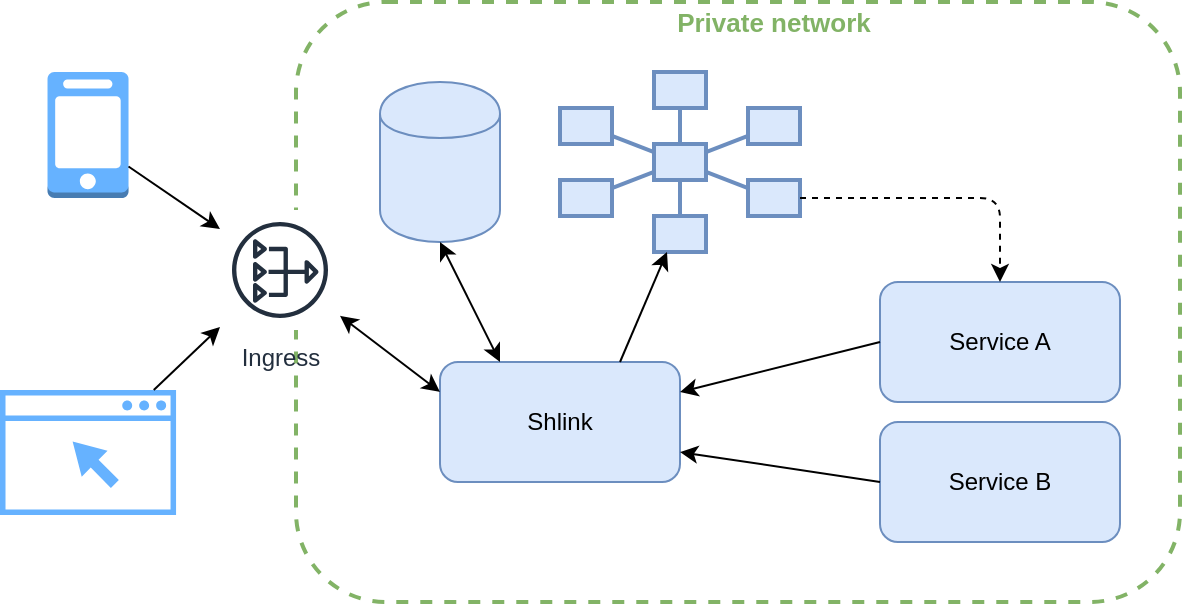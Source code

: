 <mxfile version="12.9.11" type="device"><diagram id="lzZ1CCQGHazYCOnVUSdc" name="Page-1"><mxGraphModel dx="2249" dy="739" grid="1" gridSize="10" guides="1" tooltips="1" connect="1" arrows="1" fold="1" page="1" pageScale="1" pageWidth="827" pageHeight="1169" math="0" shadow="0"><root><mxCell id="0"/><mxCell id="1" parent="0"/><mxCell id="QZyjQtXtQKDEPbbI0g_D-27" value="" style="rounded=1;whiteSpace=wrap;html=1;fillColor=none;strokeColor=#82b366;strokeWidth=2;dashed=1;" vertex="1" parent="1"><mxGeometry x="78" y="40" width="442" height="300" as="geometry"/></mxCell><mxCell id="QZyjQtXtQKDEPbbI0g_D-1" value="Shlink" style="rounded=1;whiteSpace=wrap;html=1;fillColor=#dae8fc;strokeColor=#6c8ebf;" vertex="1" parent="1"><mxGeometry x="150" y="220" width="120" height="60" as="geometry"/></mxCell><mxCell id="QZyjQtXtQKDEPbbI0g_D-2" value="" style="shape=cylinder;whiteSpace=wrap;html=1;boundedLbl=1;backgroundOutline=1;fillColor=#dae8fc;strokeColor=#6c8ebf;" vertex="1" parent="1"><mxGeometry x="120" y="80" width="60" height="80" as="geometry"/></mxCell><mxCell id="QZyjQtXtQKDEPbbI0g_D-3" value="" style="strokeWidth=2;dashed=0;align=center;fontSize=8;shape=rect;fillColor=#dae8fc;strokeColor=#6c8ebf;" vertex="1" parent="1"><mxGeometry x="257" y="75" width="26" height="18" as="geometry"/></mxCell><mxCell id="QZyjQtXtQKDEPbbI0g_D-4" value="" style="strokeWidth=2;dashed=0;align=center;fontSize=8;shape=rect;fillColor=#dae8fc;strokeColor=#6c8ebf;" vertex="1" parent="1"><mxGeometry x="210" y="93" width="26" height="18" as="geometry"/></mxCell><mxCell id="QZyjQtXtQKDEPbbI0g_D-5" value="" style="strokeWidth=2;dashed=0;align=center;fontSize=8;shape=rect;fillColor=#dae8fc;strokeColor=#6c8ebf;" vertex="1" parent="1"><mxGeometry x="304" y="93" width="26" height="18" as="geometry"/></mxCell><mxCell id="QZyjQtXtQKDEPbbI0g_D-6" value="" style="strokeWidth=2;dashed=0;align=center;fontSize=8;shape=rect;fillColor=#dae8fc;strokeColor=#6c8ebf;" vertex="1" parent="1"><mxGeometry x="210" y="129" width="26" height="18" as="geometry"/></mxCell><mxCell id="QZyjQtXtQKDEPbbI0g_D-7" value="" style="strokeWidth=2;dashed=0;align=center;fontSize=8;shape=rect;fillColor=#dae8fc;strokeColor=#6c8ebf;" vertex="1" parent="1"><mxGeometry x="304" y="129" width="26" height="18" as="geometry"/></mxCell><mxCell id="QZyjQtXtQKDEPbbI0g_D-8" value="" style="strokeWidth=2;dashed=0;align=center;fontSize=8;shape=rect;fillColor=#dae8fc;strokeColor=#6c8ebf;" vertex="1" parent="1"><mxGeometry x="257" y="147" width="26" height="18" as="geometry"/></mxCell><mxCell id="QZyjQtXtQKDEPbbI0g_D-9" value="" style="strokeWidth=2;dashed=0;align=center;fontSize=8;shape=rect;fillColor=#dae8fc;strokeColor=#6c8ebf;" vertex="1" parent="1"><mxGeometry x="257" y="111" width="26" height="18" as="geometry"/></mxCell><mxCell id="QZyjQtXtQKDEPbbI0g_D-10" value="" style="edgeStyle=none;endArrow=none;dashed=0;html=1;strokeWidth=2;fillColor=#dae8fc;strokeColor=#6c8ebf;" edge="1" source="QZyjQtXtQKDEPbbI0g_D-9" target="QZyjQtXtQKDEPbbI0g_D-3" parent="1"><mxGeometry relative="1" as="geometry"/></mxCell><mxCell id="QZyjQtXtQKDEPbbI0g_D-11" value="" style="edgeStyle=none;endArrow=none;dashed=0;html=1;strokeWidth=2;fillColor=#dae8fc;strokeColor=#6c8ebf;" edge="1" source="QZyjQtXtQKDEPbbI0g_D-9" target="QZyjQtXtQKDEPbbI0g_D-4" parent="1"><mxGeometry relative="1" as="geometry"/></mxCell><mxCell id="QZyjQtXtQKDEPbbI0g_D-12" value="" style="edgeStyle=none;endArrow=none;dashed=0;html=1;strokeWidth=2;fillColor=#dae8fc;strokeColor=#6c8ebf;" edge="1" source="QZyjQtXtQKDEPbbI0g_D-9" target="QZyjQtXtQKDEPbbI0g_D-5" parent="1"><mxGeometry relative="1" as="geometry"/></mxCell><mxCell id="QZyjQtXtQKDEPbbI0g_D-13" value="" style="edgeStyle=none;endArrow=none;dashed=0;html=1;strokeWidth=2;fillColor=#dae8fc;strokeColor=#6c8ebf;" edge="1" source="QZyjQtXtQKDEPbbI0g_D-9" target="QZyjQtXtQKDEPbbI0g_D-6" parent="1"><mxGeometry relative="1" as="geometry"/></mxCell><mxCell id="QZyjQtXtQKDEPbbI0g_D-14" value="" style="edgeStyle=none;endArrow=none;dashed=0;html=1;strokeWidth=2;fillColor=#dae8fc;strokeColor=#6c8ebf;" edge="1" source="QZyjQtXtQKDEPbbI0g_D-9" target="QZyjQtXtQKDEPbbI0g_D-7" parent="1"><mxGeometry relative="1" as="geometry"/></mxCell><mxCell id="QZyjQtXtQKDEPbbI0g_D-15" value="" style="edgeStyle=none;endArrow=none;dashed=0;html=1;strokeWidth=2;fillColor=#dae8fc;strokeColor=#6c8ebf;" edge="1" source="QZyjQtXtQKDEPbbI0g_D-9" target="QZyjQtXtQKDEPbbI0g_D-8" parent="1"><mxGeometry relative="1" as="geometry"/></mxCell><mxCell id="QZyjQtXtQKDEPbbI0g_D-18" value="Service A" style="rounded=1;whiteSpace=wrap;html=1;fillColor=#dae8fc;strokeColor=#6c8ebf;" vertex="1" parent="1"><mxGeometry x="370" y="180" width="120" height="60" as="geometry"/></mxCell><mxCell id="QZyjQtXtQKDEPbbI0g_D-19" value="Service B" style="rounded=1;whiteSpace=wrap;html=1;fillColor=#dae8fc;strokeColor=#6c8ebf;" vertex="1" parent="1"><mxGeometry x="370" y="250" width="120" height="60" as="geometry"/></mxCell><mxCell id="QZyjQtXtQKDEPbbI0g_D-21" value="" style="outlineConnect=0;dashed=0;verticalLabelPosition=bottom;verticalAlign=top;align=center;html=1;shape=mxgraph.aws3.mobile_client;fillColor=#66B2FF;gradientColor=none;" vertex="1" parent="1"><mxGeometry x="-46.24" y="75" width="40.5" height="63" as="geometry"/></mxCell><mxCell id="QZyjQtXtQKDEPbbI0g_D-26" value="" style="pointerEvents=1;shadow=0;dashed=0;html=1;strokeColor=none;fillColor=#66B2FF;aspect=fixed;labelPosition=center;verticalLabelPosition=bottom;verticalAlign=top;align=center;outlineConnect=0;shape=mxgraph.vvd.web_browser;fontColor=#FF3333;" vertex="1" parent="1"><mxGeometry x="-70" y="234" width="88.03" height="62.5" as="geometry"/></mxCell><mxCell id="QZyjQtXtQKDEPbbI0g_D-28" value="Ingress" style="outlineConnect=0;fontColor=#232F3E;gradientColor=none;strokeColor=#232F3E;fillColor=#ffffff;dashed=0;verticalLabelPosition=bottom;verticalAlign=top;align=center;html=1;fontSize=12;fontStyle=0;aspect=fixed;shape=mxgraph.aws4.resourceIcon;resIcon=mxgraph.aws4.nat_gateway;" vertex="1" parent="1"><mxGeometry x="40" y="144" width="60" height="60" as="geometry"/></mxCell><mxCell id="QZyjQtXtQKDEPbbI0g_D-30" value="" style="endArrow=classic;html=1;fontColor=#FF3333;exitX=1;exitY=0.5;exitDx=0;exitDy=0;entryX=0.5;entryY=0;entryDx=0;entryDy=0;dashed=1;" edge="1" parent="1" source="QZyjQtXtQKDEPbbI0g_D-7" target="QZyjQtXtQKDEPbbI0g_D-18"><mxGeometry width="50" height="50" relative="1" as="geometry"><mxPoint x="420" y="150" as="sourcePoint"/><mxPoint x="470" y="100" as="targetPoint"/><Array as="points"><mxPoint x="430" y="138"/></Array></mxGeometry></mxCell><mxCell id="QZyjQtXtQKDEPbbI0g_D-33" value="" style="endArrow=classic;startArrow=classic;html=1;fontColor=#FF3333;entryX=0.5;entryY=1;entryDx=0;entryDy=0;exitX=0.25;exitY=0;exitDx=0;exitDy=0;" edge="1" parent="1" source="QZyjQtXtQKDEPbbI0g_D-1" target="QZyjQtXtQKDEPbbI0g_D-2"><mxGeometry width="50" height="50" relative="1" as="geometry"><mxPoint x="300" y="270" as="sourcePoint"/><mxPoint x="350" y="220" as="targetPoint"/></mxGeometry></mxCell><mxCell id="QZyjQtXtQKDEPbbI0g_D-34" value="" style="endArrow=classic;html=1;fontColor=#FF3333;entryX=0.25;entryY=1;entryDx=0;entryDy=0;exitX=0.75;exitY=0;exitDx=0;exitDy=0;" edge="1" parent="1" source="QZyjQtXtQKDEPbbI0g_D-1" target="QZyjQtXtQKDEPbbI0g_D-8"><mxGeometry width="50" height="50" relative="1" as="geometry"><mxPoint x="390" y="490" as="sourcePoint"/><mxPoint x="440" y="440" as="targetPoint"/></mxGeometry></mxCell><mxCell id="QZyjQtXtQKDEPbbI0g_D-35" value="" style="endArrow=classic;html=1;fontColor=#FF3333;entryX=1;entryY=0.25;entryDx=0;entryDy=0;exitX=0;exitY=0.5;exitDx=0;exitDy=0;" edge="1" parent="1" source="QZyjQtXtQKDEPbbI0g_D-18" target="QZyjQtXtQKDEPbbI0g_D-1"><mxGeometry width="50" height="50" relative="1" as="geometry"><mxPoint x="250" y="230" as="sourcePoint"/><mxPoint x="273.5" y="175" as="targetPoint"/></mxGeometry></mxCell><mxCell id="QZyjQtXtQKDEPbbI0g_D-36" value="" style="endArrow=classic;html=1;fontColor=#FF3333;entryX=1;entryY=0.75;entryDx=0;entryDy=0;exitX=0;exitY=0.5;exitDx=0;exitDy=0;" edge="1" parent="1" source="QZyjQtXtQKDEPbbI0g_D-19" target="QZyjQtXtQKDEPbbI0g_D-1"><mxGeometry width="50" height="50" relative="1" as="geometry"><mxPoint x="380" y="220" as="sourcePoint"/><mxPoint x="280" y="245" as="targetPoint"/></mxGeometry></mxCell><mxCell id="QZyjQtXtQKDEPbbI0g_D-37" value="Private network" style="text;html=1;strokeColor=none;fillColor=none;align=center;verticalAlign=middle;whiteSpace=wrap;rounded=0;dashed=1;fontColor=#82B366;fontStyle=1;fontSize=13;" vertex="1" parent="1"><mxGeometry x="262" y="40" width="110" height="20" as="geometry"/></mxCell><mxCell id="QZyjQtXtQKDEPbbI0g_D-38" value="" style="endArrow=classic;html=1;fontColor=#FF3333;" edge="1" parent="1" source="QZyjQtXtQKDEPbbI0g_D-26" target="QZyjQtXtQKDEPbbI0g_D-28"><mxGeometry width="50" height="50" relative="1" as="geometry"><mxPoint x="380" y="184" as="sourcePoint"/><mxPoint x="280" y="209" as="targetPoint"/></mxGeometry></mxCell><mxCell id="QZyjQtXtQKDEPbbI0g_D-40" value="" style="endArrow=classic;html=1;fontColor=#FF3333;exitX=1;exitY=0.75;exitDx=0;exitDy=0;exitPerimeter=0;" edge="1" parent="1" source="QZyjQtXtQKDEPbbI0g_D-21" target="QZyjQtXtQKDEPbbI0g_D-28"><mxGeometry width="50" height="50" relative="1" as="geometry"><mxPoint x="399.465" y="424" as="sourcePoint"/><mxPoint x="348.488" y="364" as="targetPoint"/></mxGeometry></mxCell><mxCell id="QZyjQtXtQKDEPbbI0g_D-43" value="" style="endArrow=classic;startArrow=classic;html=1;fontColor=#FF3333;exitX=0;exitY=0.25;exitDx=0;exitDy=0;" edge="1" parent="1" source="QZyjQtXtQKDEPbbI0g_D-1" target="QZyjQtXtQKDEPbbI0g_D-28"><mxGeometry width="50" height="50" relative="1" as="geometry"><mxPoint x="190" y="230" as="sourcePoint"/><mxPoint x="160" y="170" as="targetPoint"/></mxGeometry></mxCell></root></mxGraphModel></diagram></mxfile>